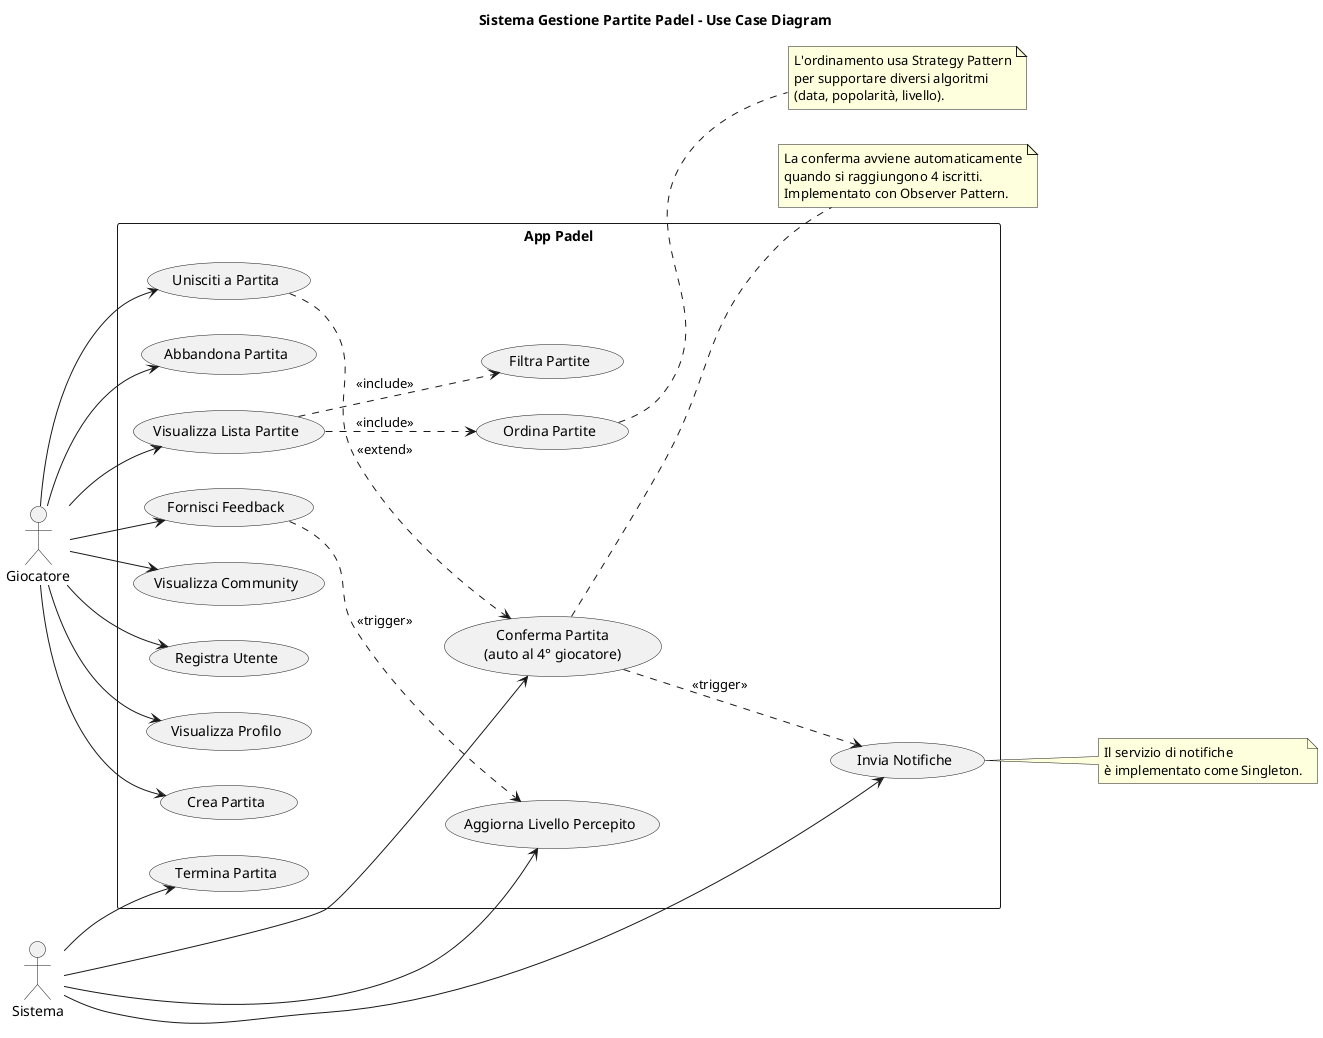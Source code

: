 @startuml Use Case Diagram - App Padel

title Sistema Gestione Partite Padel - Use Case Diagram

left to right direction

actor "Giocatore" as player
actor "Sistema" as system

rectangle "App Padel" {
  
  usecase "Registra Utente" as UC1
  usecase "Visualizza Profilo" as UC2
  usecase "Crea Partita" as UC3
  usecase "Unisciti a Partita" as UC4
  usecase "Abbandona Partita" as UC5
  usecase "Visualizza Lista Partite" as UC6
  usecase "Filtra Partite" as UC7
  usecase "Ordina Partite" as UC8
  usecase "Fornisci Feedback" as UC9
  usecase "Visualizza Community" as UC10
  
  usecase "Conferma Partita\n(auto al 4° giocatore)" as UC11
  usecase "Termina Partita" as UC12
  usecase "Invia Notifiche" as UC13
  usecase "Aggiorna Livello Percepito" as UC14
}

' Relazioni Giocatore
player --> UC1
player --> UC2
player --> UC3
player --> UC4
player --> UC5
player --> UC6
player --> UC9
player --> UC10

' Inclusioni
UC6 ..> UC7 : <<include>>
UC6 ..> UC8 : <<include>>
UC4 ..> UC11 : <<extend>>

' Relazioni Sistema
system --> UC11
system --> UC12
system --> UC13
system --> UC14

' Dipendenze
UC9 ..> UC14 : <<trigger>>
UC11 ..> UC13 : <<trigger>>

note right of UC11
  La conferma avviene automaticamente
  quando si raggiungono 4 iscritti.
  Implementato con Observer Pattern.
end note

note right of UC8
  L'ordinamento usa Strategy Pattern
  per supportare diversi algoritmi
  (data, popolarità, livello).
end note

note right of UC13
  Il servizio di notifiche
  è implementato come Singleton.
end note

@enduml
